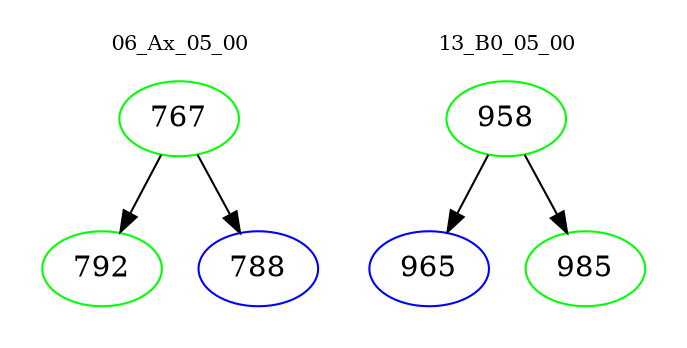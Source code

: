 digraph{
subgraph cluster_0 {
color = white
label = "06_Ax_05_00";
fontsize=10;
T0_767 [label="767", color="green"]
T0_767 -> T0_792 [color="black"]
T0_792 [label="792", color="green"]
T0_767 -> T0_788 [color="black"]
T0_788 [label="788", color="blue"]
}
subgraph cluster_1 {
color = white
label = "13_B0_05_00";
fontsize=10;
T1_958 [label="958", color="green"]
T1_958 -> T1_965 [color="black"]
T1_965 [label="965", color="blue"]
T1_958 -> T1_985 [color="black"]
T1_985 [label="985", color="green"]
}
}
